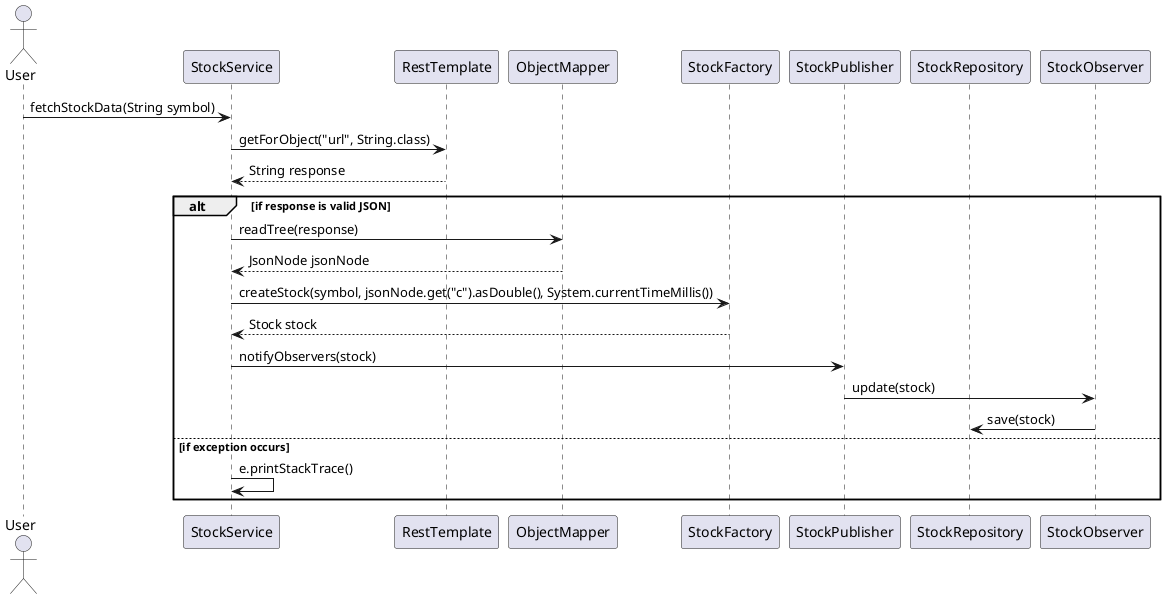 @startuml

actor User

participant "StockService" as SS
participant "RestTemplate" as RT
participant "ObjectMapper" as OM
participant "StockFactory" as SF
participant "StockPublisher" as SP
participant "StockRepository" as SR
participant "StockObserver" as SO

User -> SS: fetchStockData(String symbol)
SS -> RT: getForObject("url", String.class)
RT --> SS: String response

alt if response is valid JSON
    SS -> OM: readTree(response)
    OM --> SS: JsonNode jsonNode

    SS -> SF: createStock(symbol, jsonNode.get("c").asDouble(), System.currentTimeMillis())
    SF --> SS: Stock stock

    SS -> SP: notifyObservers(stock)
    SP -> SO: update(stock)
    SO -> SR: save(stock)
else if exception occurs
    SS -> SS: e.printStackTrace()
end

@enduml
